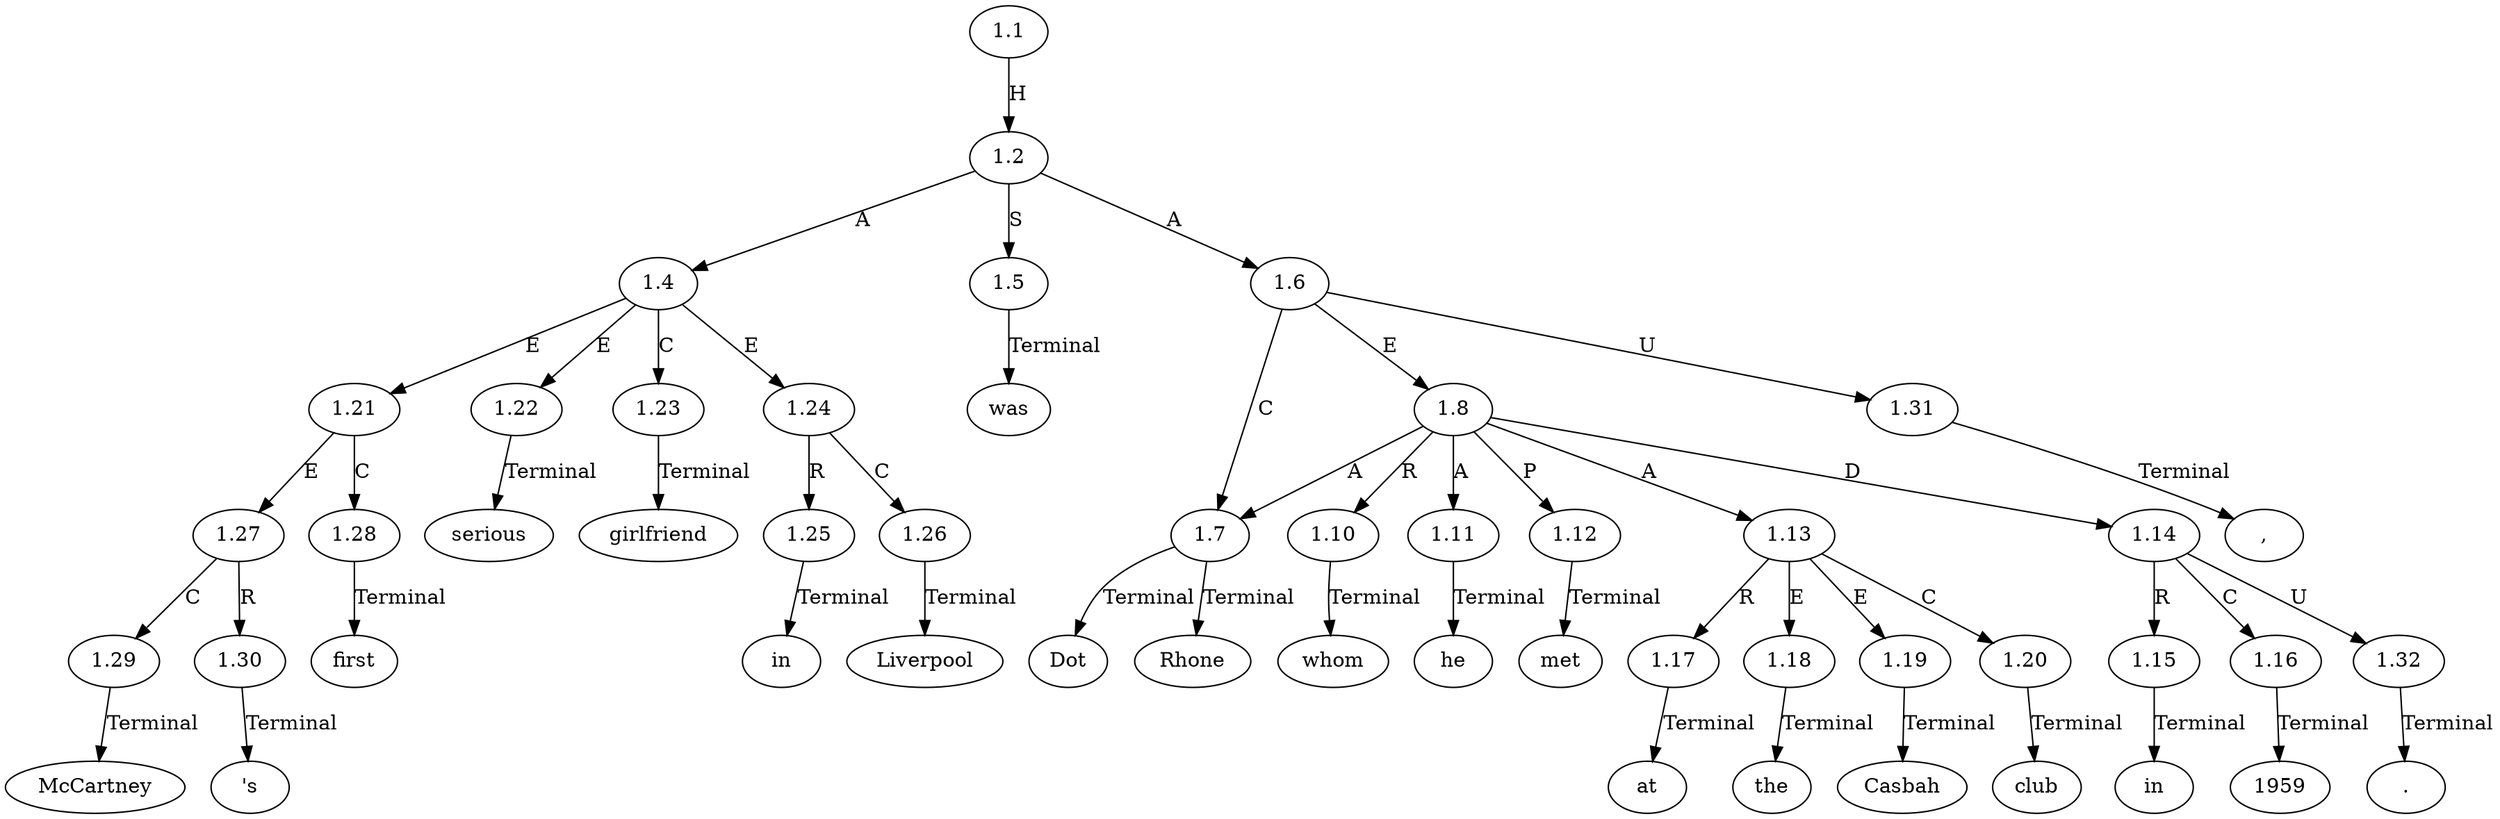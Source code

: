 // Graph
digraph {
	0.1 [label=McCartney ordering=out]
	0.10 [label=Rhone ordering=out]
	0.11 [label="," ordering=out]
	0.12 [label=whom ordering=out]
	0.13 [label=he ordering=out]
	0.14 [label=met ordering=out]
	0.15 [label=at ordering=out]
	0.16 [label=the ordering=out]
	0.17 [label=Casbah ordering=out]
	0.18 [label=club ordering=out]
	0.19 [label=in ordering=out]
	0.2 [label="'s" ordering=out]
	0.20 [label=1959 ordering=out]
	0.21 [label="." ordering=out]
	0.3 [label=first ordering=out]
	0.4 [label=serious ordering=out]
	0.5 [label=girlfriend ordering=out]
	0.6 [label=in ordering=out]
	0.7 [label=Liverpool ordering=out]
	0.8 [label=was ordering=out]
	0.9 [label=Dot ordering=out]
	1.1 [label=1.1 ordering=out]
	1.2 [label=1.2 ordering=out]
	1.4 [label=1.4 ordering=out]
	1.5 [label=1.5 ordering=out]
	1.6 [label=1.6 ordering=out]
	1.7 [label=1.7 ordering=out]
	1.8 [label=1.8 ordering=out]
	1.10 [label=1.10 ordering=out]
	1.11 [label=1.11 ordering=out]
	1.12 [label=1.12 ordering=out]
	1.13 [label=1.13 ordering=out]
	1.14 [label=1.14 ordering=out]
	1.15 [label=1.15 ordering=out]
	1.16 [label=1.16 ordering=out]
	1.17 [label=1.17 ordering=out]
	1.18 [label=1.18 ordering=out]
	1.19 [label=1.19 ordering=out]
	1.20 [label=1.20 ordering=out]
	1.21 [label=1.21 ordering=out]
	1.22 [label=1.22 ordering=out]
	1.23 [label=1.23 ordering=out]
	1.24 [label=1.24 ordering=out]
	1.25 [label=1.25 ordering=out]
	1.26 [label=1.26 ordering=out]
	1.27 [label=1.27 ordering=out]
	1.28 [label=1.28 ordering=out]
	1.29 [label=1.29 ordering=out]
	1.30 [label=1.30 ordering=out]
	1.31 [label=1.31 ordering=out]
	1.32 [label=1.32 ordering=out]
	1.1 -> 1.2 [label=H ordering=out]
	1.2 -> 1.4 [label=A ordering=out]
	1.2 -> 1.5 [label=S ordering=out]
	1.2 -> 1.6 [label=A ordering=out]
	1.4 -> 1.21 [label=E ordering=out]
	1.4 -> 1.22 [label=E ordering=out]
	1.4 -> 1.23 [label=C ordering=out]
	1.4 -> 1.24 [label=E ordering=out]
	1.5 -> 0.8 [label=Terminal ordering=out]
	1.6 -> 1.7 [label=C ordering=out]
	1.6 -> 1.8 [label=E ordering=out]
	1.6 -> 1.31 [label=U ordering=out]
	1.7 -> 0.9 [label=Terminal ordering=out]
	1.7 -> 0.10 [label=Terminal ordering=out]
	1.8 -> 1.7 [label=A ordering=out]
	1.8 -> 1.10 [label=R ordering=out]
	1.8 -> 1.11 [label=A ordering=out]
	1.8 -> 1.12 [label=P ordering=out]
	1.8 -> 1.13 [label=A ordering=out]
	1.8 -> 1.14 [label=D ordering=out]
	1.10 -> 0.12 [label=Terminal ordering=out]
	1.11 -> 0.13 [label=Terminal ordering=out]
	1.12 -> 0.14 [label=Terminal ordering=out]
	1.13 -> 1.17 [label=R ordering=out]
	1.13 -> 1.18 [label=E ordering=out]
	1.13 -> 1.19 [label=E ordering=out]
	1.13 -> 1.20 [label=C ordering=out]
	1.14 -> 1.15 [label=R ordering=out]
	1.14 -> 1.16 [label=C ordering=out]
	1.14 -> 1.32 [label=U ordering=out]
	1.15 -> 0.19 [label=Terminal ordering=out]
	1.16 -> 0.20 [label=Terminal ordering=out]
	1.17 -> 0.15 [label=Terminal ordering=out]
	1.18 -> 0.16 [label=Terminal ordering=out]
	1.19 -> 0.17 [label=Terminal ordering=out]
	1.20 -> 0.18 [label=Terminal ordering=out]
	1.21 -> 1.27 [label=E ordering=out]
	1.21 -> 1.28 [label=C ordering=out]
	1.22 -> 0.4 [label=Terminal ordering=out]
	1.23 -> 0.5 [label=Terminal ordering=out]
	1.24 -> 1.25 [label=R ordering=out]
	1.24 -> 1.26 [label=C ordering=out]
	1.25 -> 0.6 [label=Terminal ordering=out]
	1.26 -> 0.7 [label=Terminal ordering=out]
	1.27 -> 1.29 [label=C ordering=out]
	1.27 -> 1.30 [label=R ordering=out]
	1.28 -> 0.3 [label=Terminal ordering=out]
	1.29 -> 0.1 [label=Terminal ordering=out]
	1.30 -> 0.2 [label=Terminal ordering=out]
	1.31 -> 0.11 [label=Terminal ordering=out]
	1.32 -> 0.21 [label=Terminal ordering=out]
}
